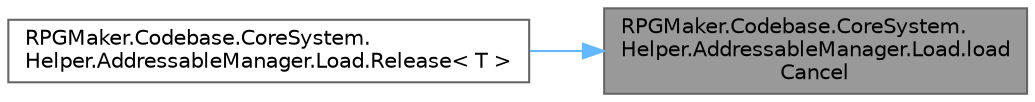 digraph "RPGMaker.Codebase.CoreSystem.Helper.AddressableManager.Load.loadCancel"
{
 // LATEX_PDF_SIZE
  bgcolor="transparent";
  edge [fontname=Helvetica,fontsize=10,labelfontname=Helvetica,labelfontsize=10];
  node [fontname=Helvetica,fontsize=10,shape=box,height=0.2,width=0.4];
  rankdir="RL";
  Node1 [id="Node000001",label="RPGMaker.Codebase.CoreSystem.\lHelper.AddressableManager.Load.load\lCancel",height=0.2,width=0.4,color="gray40", fillcolor="grey60", style="filled", fontcolor="black",tooltip="ロード中にキャンセル入った場合のアンロード処理 ロード完了を待ってからアンロードする"];
  Node1 -> Node2 [id="edge1_Node000001_Node000002",dir="back",color="steelblue1",style="solid",tooltip=" "];
  Node2 [id="Node000002",label="RPGMaker.Codebase.CoreSystem.\lHelper.AddressableManager.Load.Release\< T \>",height=0.2,width=0.4,color="grey40", fillcolor="white", style="filled",URL="$d8/d6d/class_r_p_g_maker_1_1_codebase_1_1_core_system_1_1_helper_1_1_addressable_manager_1_1_load.html#a047e467489c5d8f885372ed1e15ad65b",tooltip="アセットアンロード"];
}
